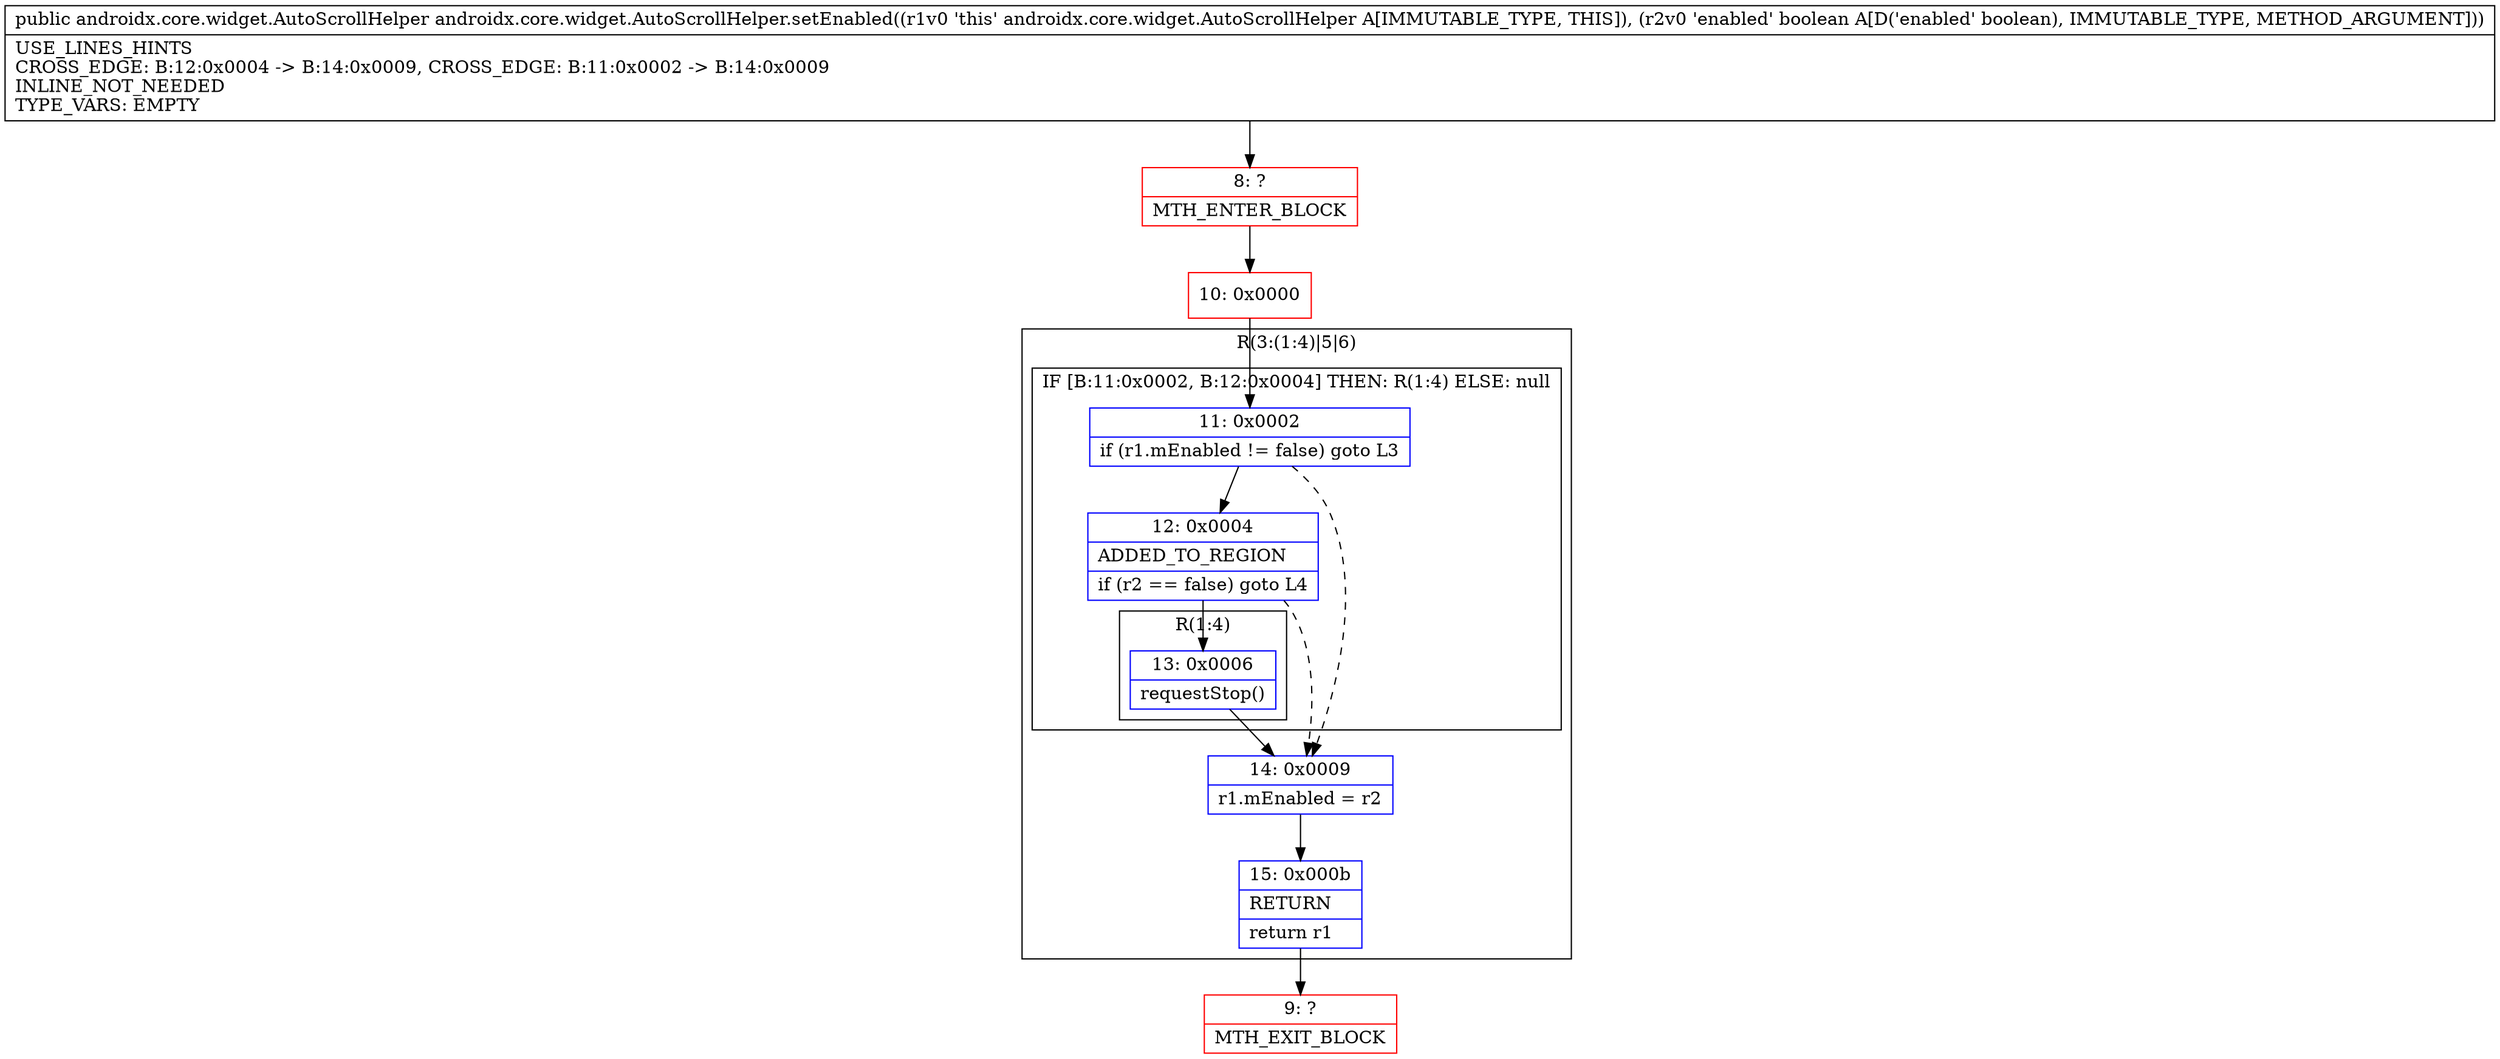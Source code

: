 digraph "CFG forandroidx.core.widget.AutoScrollHelper.setEnabled(Z)Landroidx\/core\/widget\/AutoScrollHelper;" {
subgraph cluster_Region_298347394 {
label = "R(3:(1:4)|5|6)";
node [shape=record,color=blue];
subgraph cluster_IfRegion_1487237875 {
label = "IF [B:11:0x0002, B:12:0x0004] THEN: R(1:4) ELSE: null";
node [shape=record,color=blue];
Node_11 [shape=record,label="{11\:\ 0x0002|if (r1.mEnabled != false) goto L3\l}"];
Node_12 [shape=record,label="{12\:\ 0x0004|ADDED_TO_REGION\l|if (r2 == false) goto L4\l}"];
subgraph cluster_Region_714020308 {
label = "R(1:4)";
node [shape=record,color=blue];
Node_13 [shape=record,label="{13\:\ 0x0006|requestStop()\l}"];
}
}
Node_14 [shape=record,label="{14\:\ 0x0009|r1.mEnabled = r2\l}"];
Node_15 [shape=record,label="{15\:\ 0x000b|RETURN\l|return r1\l}"];
}
Node_8 [shape=record,color=red,label="{8\:\ ?|MTH_ENTER_BLOCK\l}"];
Node_10 [shape=record,color=red,label="{10\:\ 0x0000}"];
Node_9 [shape=record,color=red,label="{9\:\ ?|MTH_EXIT_BLOCK\l}"];
MethodNode[shape=record,label="{public androidx.core.widget.AutoScrollHelper androidx.core.widget.AutoScrollHelper.setEnabled((r1v0 'this' androidx.core.widget.AutoScrollHelper A[IMMUTABLE_TYPE, THIS]), (r2v0 'enabled' boolean A[D('enabled' boolean), IMMUTABLE_TYPE, METHOD_ARGUMENT]))  | USE_LINES_HINTS\lCROSS_EDGE: B:12:0x0004 \-\> B:14:0x0009, CROSS_EDGE: B:11:0x0002 \-\> B:14:0x0009\lINLINE_NOT_NEEDED\lTYPE_VARS: EMPTY\l}"];
MethodNode -> Node_8;Node_11 -> Node_12;
Node_11 -> Node_14[style=dashed];
Node_12 -> Node_13;
Node_12 -> Node_14[style=dashed];
Node_13 -> Node_14;
Node_14 -> Node_15;
Node_15 -> Node_9;
Node_8 -> Node_10;
Node_10 -> Node_11;
}

